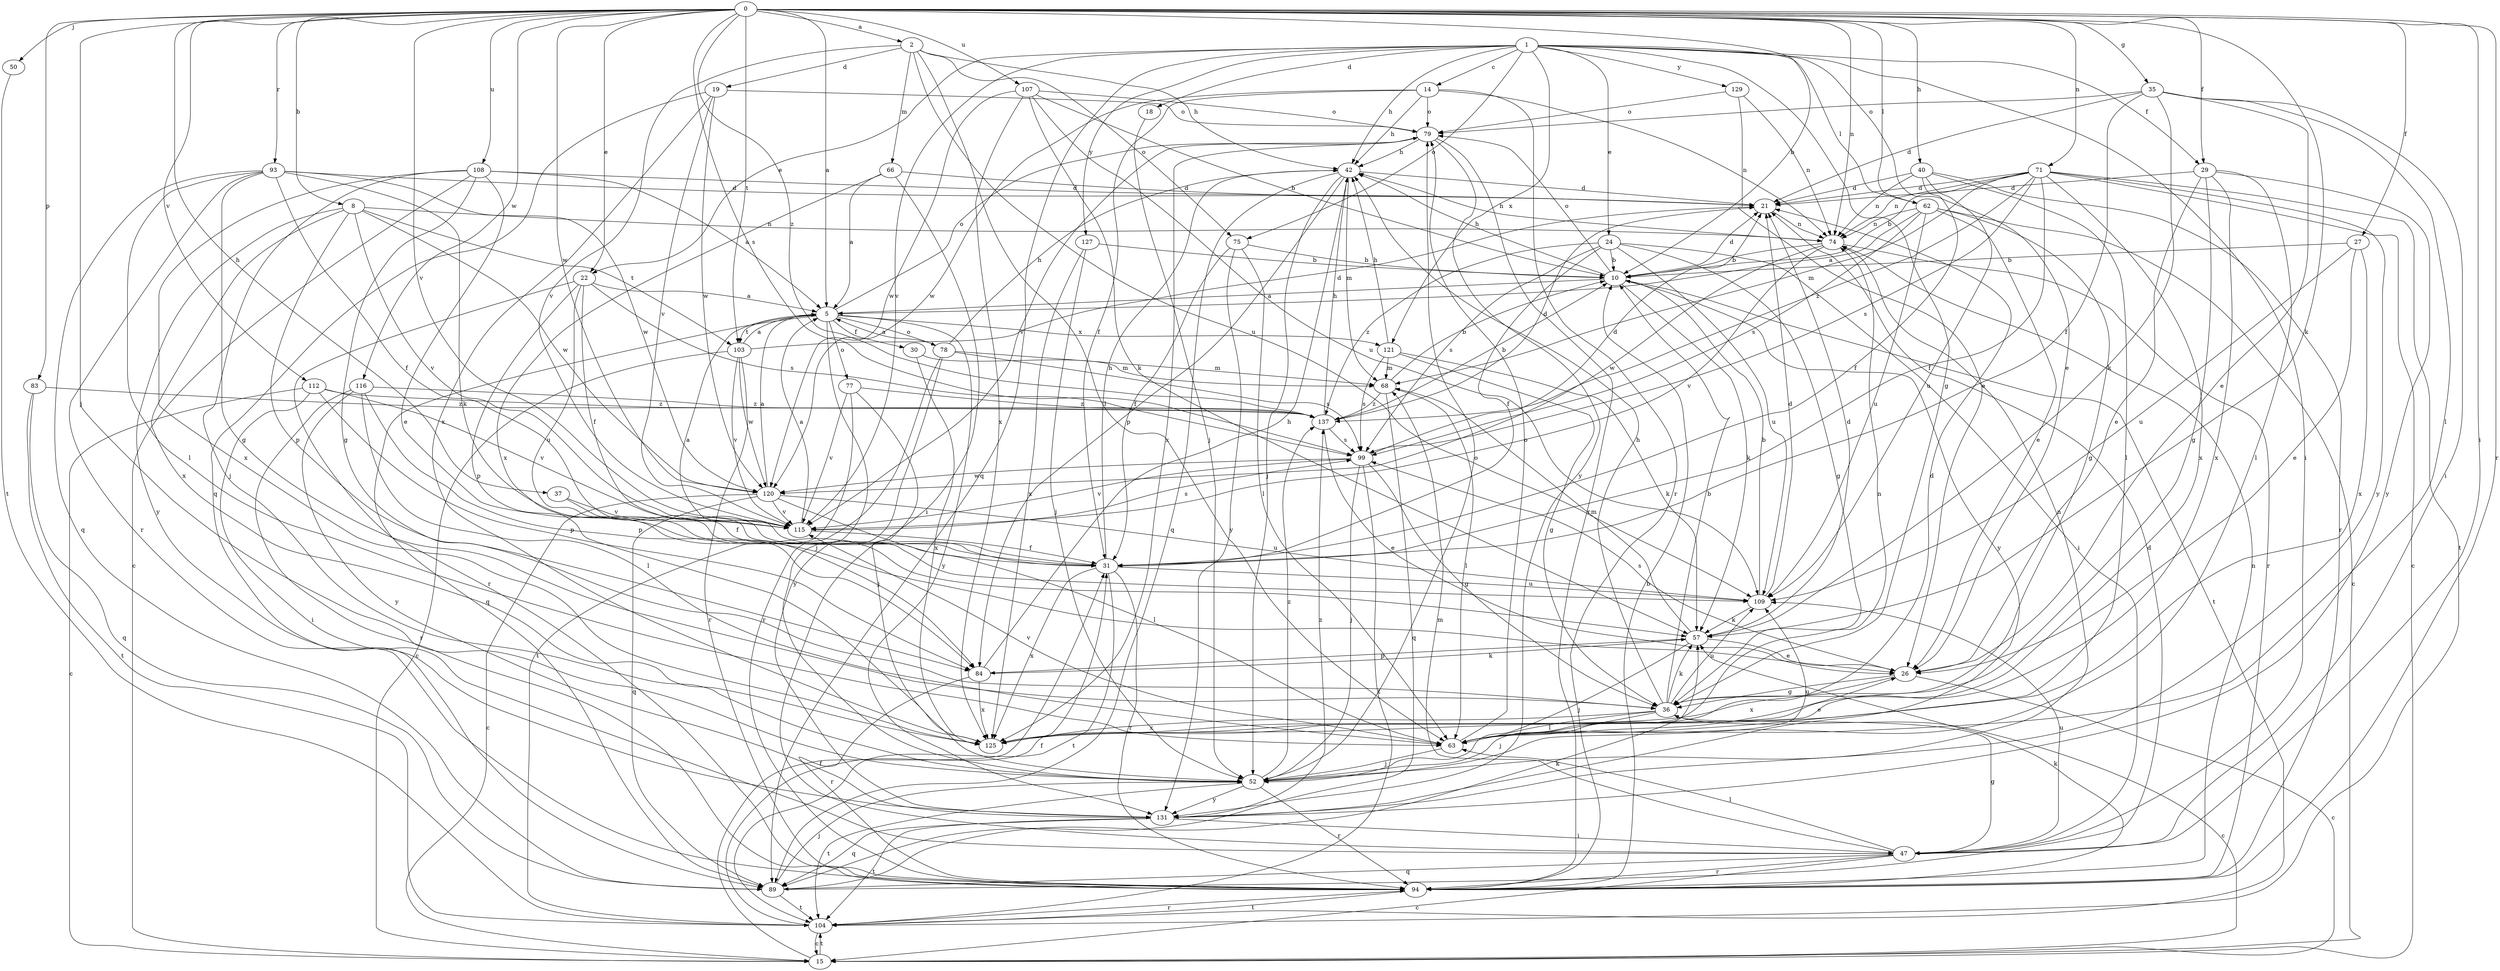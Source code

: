 strict digraph  {
0;
1;
2;
5;
8;
10;
14;
15;
18;
19;
21;
22;
24;
26;
27;
29;
30;
31;
35;
36;
37;
40;
42;
47;
50;
52;
57;
62;
63;
66;
68;
71;
74;
75;
77;
78;
79;
83;
84;
89;
93;
94;
99;
103;
104;
107;
108;
109;
112;
115;
116;
120;
121;
125;
127;
129;
131;
137;
0 -> 2  [label=a];
0 -> 5  [label=a];
0 -> 8  [label=b];
0 -> 10  [label=b];
0 -> 22  [label=e];
0 -> 27  [label=f];
0 -> 29  [label=f];
0 -> 35  [label=g];
0 -> 37  [label=h];
0 -> 40  [label=h];
0 -> 47  [label=i];
0 -> 50  [label=j];
0 -> 52  [label=j];
0 -> 57  [label=k];
0 -> 62  [label=l];
0 -> 71  [label=n];
0 -> 74  [label=n];
0 -> 83  [label=p];
0 -> 93  [label=r];
0 -> 94  [label=r];
0 -> 99  [label=s];
0 -> 103  [label=t];
0 -> 107  [label=u];
0 -> 108  [label=u];
0 -> 112  [label=v];
0 -> 115  [label=v];
0 -> 116  [label=w];
0 -> 120  [label=w];
0 -> 137  [label=z];
1 -> 14  [label=c];
1 -> 18  [label=d];
1 -> 22  [label=e];
1 -> 24  [label=e];
1 -> 26  [label=e];
1 -> 29  [label=f];
1 -> 36  [label=g];
1 -> 42  [label=h];
1 -> 47  [label=i];
1 -> 62  [label=l];
1 -> 75  [label=o];
1 -> 89  [label=q];
1 -> 115  [label=v];
1 -> 121  [label=x];
1 -> 127  [label=y];
1 -> 129  [label=y];
2 -> 19  [label=d];
2 -> 42  [label=h];
2 -> 63  [label=l];
2 -> 66  [label=m];
2 -> 75  [label=o];
2 -> 109  [label=u];
2 -> 115  [label=v];
5 -> 30  [label=f];
5 -> 52  [label=j];
5 -> 77  [label=o];
5 -> 78  [label=o];
5 -> 79  [label=o];
5 -> 89  [label=q];
5 -> 103  [label=t];
5 -> 121  [label=x];
5 -> 131  [label=y];
8 -> 74  [label=n];
8 -> 84  [label=p];
8 -> 103  [label=t];
8 -> 115  [label=v];
8 -> 120  [label=w];
8 -> 125  [label=x];
8 -> 131  [label=y];
10 -> 5  [label=a];
10 -> 21  [label=d];
10 -> 42  [label=h];
10 -> 57  [label=k];
10 -> 79  [label=o];
10 -> 104  [label=t];
10 -> 131  [label=y];
14 -> 31  [label=f];
14 -> 42  [label=h];
14 -> 74  [label=n];
14 -> 79  [label=o];
14 -> 94  [label=r];
14 -> 120  [label=w];
15 -> 31  [label=f];
15 -> 104  [label=t];
18 -> 52  [label=j];
19 -> 79  [label=o];
19 -> 89  [label=q];
19 -> 115  [label=v];
19 -> 120  [label=w];
19 -> 125  [label=x];
21 -> 74  [label=n];
22 -> 5  [label=a];
22 -> 31  [label=f];
22 -> 84  [label=p];
22 -> 94  [label=r];
22 -> 99  [label=s];
22 -> 109  [label=u];
24 -> 10  [label=b];
24 -> 31  [label=f];
24 -> 36  [label=g];
24 -> 47  [label=i];
24 -> 99  [label=s];
24 -> 109  [label=u];
24 -> 137  [label=z];
26 -> 15  [label=c];
26 -> 36  [label=g];
26 -> 99  [label=s];
26 -> 125  [label=x];
27 -> 10  [label=b];
27 -> 26  [label=e];
27 -> 109  [label=u];
27 -> 125  [label=x];
29 -> 21  [label=d];
29 -> 26  [label=e];
29 -> 36  [label=g];
29 -> 63  [label=l];
29 -> 125  [label=x];
29 -> 131  [label=y];
30 -> 68  [label=m];
30 -> 125  [label=x];
31 -> 5  [label=a];
31 -> 42  [label=h];
31 -> 94  [label=r];
31 -> 104  [label=t];
31 -> 109  [label=u];
31 -> 125  [label=x];
35 -> 21  [label=d];
35 -> 26  [label=e];
35 -> 31  [label=f];
35 -> 47  [label=i];
35 -> 57  [label=k];
35 -> 63  [label=l];
35 -> 79  [label=o];
36 -> 10  [label=b];
36 -> 15  [label=c];
36 -> 42  [label=h];
36 -> 52  [label=j];
36 -> 57  [label=k];
36 -> 63  [label=l];
36 -> 109  [label=u];
36 -> 125  [label=x];
37 -> 31  [label=f];
37 -> 115  [label=v];
40 -> 21  [label=d];
40 -> 31  [label=f];
40 -> 63  [label=l];
40 -> 74  [label=n];
40 -> 94  [label=r];
40 -> 109  [label=u];
42 -> 21  [label=d];
42 -> 52  [label=j];
42 -> 68  [label=m];
42 -> 84  [label=p];
42 -> 89  [label=q];
47 -> 15  [label=c];
47 -> 36  [label=g];
47 -> 63  [label=l];
47 -> 68  [label=m];
47 -> 89  [label=q];
47 -> 94  [label=r];
47 -> 109  [label=u];
50 -> 104  [label=t];
52 -> 74  [label=n];
52 -> 79  [label=o];
52 -> 94  [label=r];
52 -> 104  [label=t];
52 -> 109  [label=u];
52 -> 131  [label=y];
52 -> 137  [label=z];
57 -> 21  [label=d];
57 -> 26  [label=e];
57 -> 52  [label=j];
57 -> 68  [label=m];
57 -> 84  [label=p];
62 -> 5  [label=a];
62 -> 15  [label=c];
62 -> 26  [label=e];
62 -> 36  [label=g];
62 -> 74  [label=n];
62 -> 99  [label=s];
62 -> 109  [label=u];
63 -> 21  [label=d];
63 -> 26  [label=e];
63 -> 52  [label=j];
63 -> 74  [label=n];
63 -> 79  [label=o];
63 -> 115  [label=v];
66 -> 5  [label=a];
66 -> 21  [label=d];
66 -> 47  [label=i];
66 -> 125  [label=x];
68 -> 10  [label=b];
68 -> 63  [label=l];
68 -> 89  [label=q];
68 -> 137  [label=z];
71 -> 10  [label=b];
71 -> 15  [label=c];
71 -> 21  [label=d];
71 -> 31  [label=f];
71 -> 68  [label=m];
71 -> 74  [label=n];
71 -> 99  [label=s];
71 -> 104  [label=t];
71 -> 125  [label=x];
71 -> 131  [label=y];
71 -> 137  [label=z];
74 -> 10  [label=b];
74 -> 42  [label=h];
74 -> 94  [label=r];
74 -> 115  [label=v];
74 -> 120  [label=w];
75 -> 10  [label=b];
75 -> 31  [label=f];
75 -> 63  [label=l];
75 -> 131  [label=y];
77 -> 52  [label=j];
77 -> 104  [label=t];
77 -> 115  [label=v];
77 -> 137  [label=z];
78 -> 5  [label=a];
78 -> 42  [label=h];
78 -> 68  [label=m];
78 -> 94  [label=r];
78 -> 99  [label=s];
78 -> 131  [label=y];
79 -> 42  [label=h];
79 -> 94  [label=r];
79 -> 115  [label=v];
79 -> 125  [label=x];
79 -> 131  [label=y];
83 -> 89  [label=q];
83 -> 104  [label=t];
83 -> 137  [label=z];
84 -> 42  [label=h];
84 -> 57  [label=k];
84 -> 94  [label=r];
84 -> 125  [label=x];
89 -> 21  [label=d];
89 -> 52  [label=j];
89 -> 57  [label=k];
89 -> 104  [label=t];
93 -> 21  [label=d];
93 -> 31  [label=f];
93 -> 36  [label=g];
93 -> 57  [label=k];
93 -> 63  [label=l];
93 -> 89  [label=q];
93 -> 94  [label=r];
93 -> 120  [label=w];
94 -> 10  [label=b];
94 -> 57  [label=k];
94 -> 74  [label=n];
94 -> 104  [label=t];
99 -> 21  [label=d];
99 -> 36  [label=g];
99 -> 52  [label=j];
99 -> 104  [label=t];
99 -> 115  [label=v];
99 -> 120  [label=w];
103 -> 5  [label=a];
103 -> 15  [label=c];
103 -> 21  [label=d];
103 -> 94  [label=r];
103 -> 115  [label=v];
103 -> 120  [label=w];
104 -> 15  [label=c];
104 -> 31  [label=f];
104 -> 94  [label=r];
107 -> 10  [label=b];
107 -> 57  [label=k];
107 -> 79  [label=o];
107 -> 109  [label=u];
107 -> 120  [label=w];
107 -> 125  [label=x];
108 -> 5  [label=a];
108 -> 15  [label=c];
108 -> 21  [label=d];
108 -> 26  [label=e];
108 -> 36  [label=g];
108 -> 52  [label=j];
108 -> 125  [label=x];
109 -> 10  [label=b];
109 -> 21  [label=d];
109 -> 57  [label=k];
112 -> 15  [label=c];
112 -> 47  [label=i];
112 -> 84  [label=p];
112 -> 115  [label=v];
112 -> 137  [label=z];
115 -> 5  [label=a];
115 -> 31  [label=f];
115 -> 99  [label=s];
116 -> 63  [label=l];
116 -> 84  [label=p];
116 -> 94  [label=r];
116 -> 131  [label=y];
116 -> 137  [label=z];
120 -> 5  [label=a];
120 -> 15  [label=c];
120 -> 63  [label=l];
120 -> 89  [label=q];
120 -> 109  [label=u];
120 -> 115  [label=v];
121 -> 36  [label=g];
121 -> 42  [label=h];
121 -> 57  [label=k];
121 -> 68  [label=m];
121 -> 99  [label=s];
127 -> 10  [label=b];
127 -> 52  [label=j];
127 -> 125  [label=x];
129 -> 26  [label=e];
129 -> 74  [label=n];
129 -> 79  [label=o];
131 -> 47  [label=i];
131 -> 89  [label=q];
131 -> 104  [label=t];
131 -> 137  [label=z];
137 -> 10  [label=b];
137 -> 21  [label=d];
137 -> 26  [label=e];
137 -> 42  [label=h];
137 -> 99  [label=s];
}
